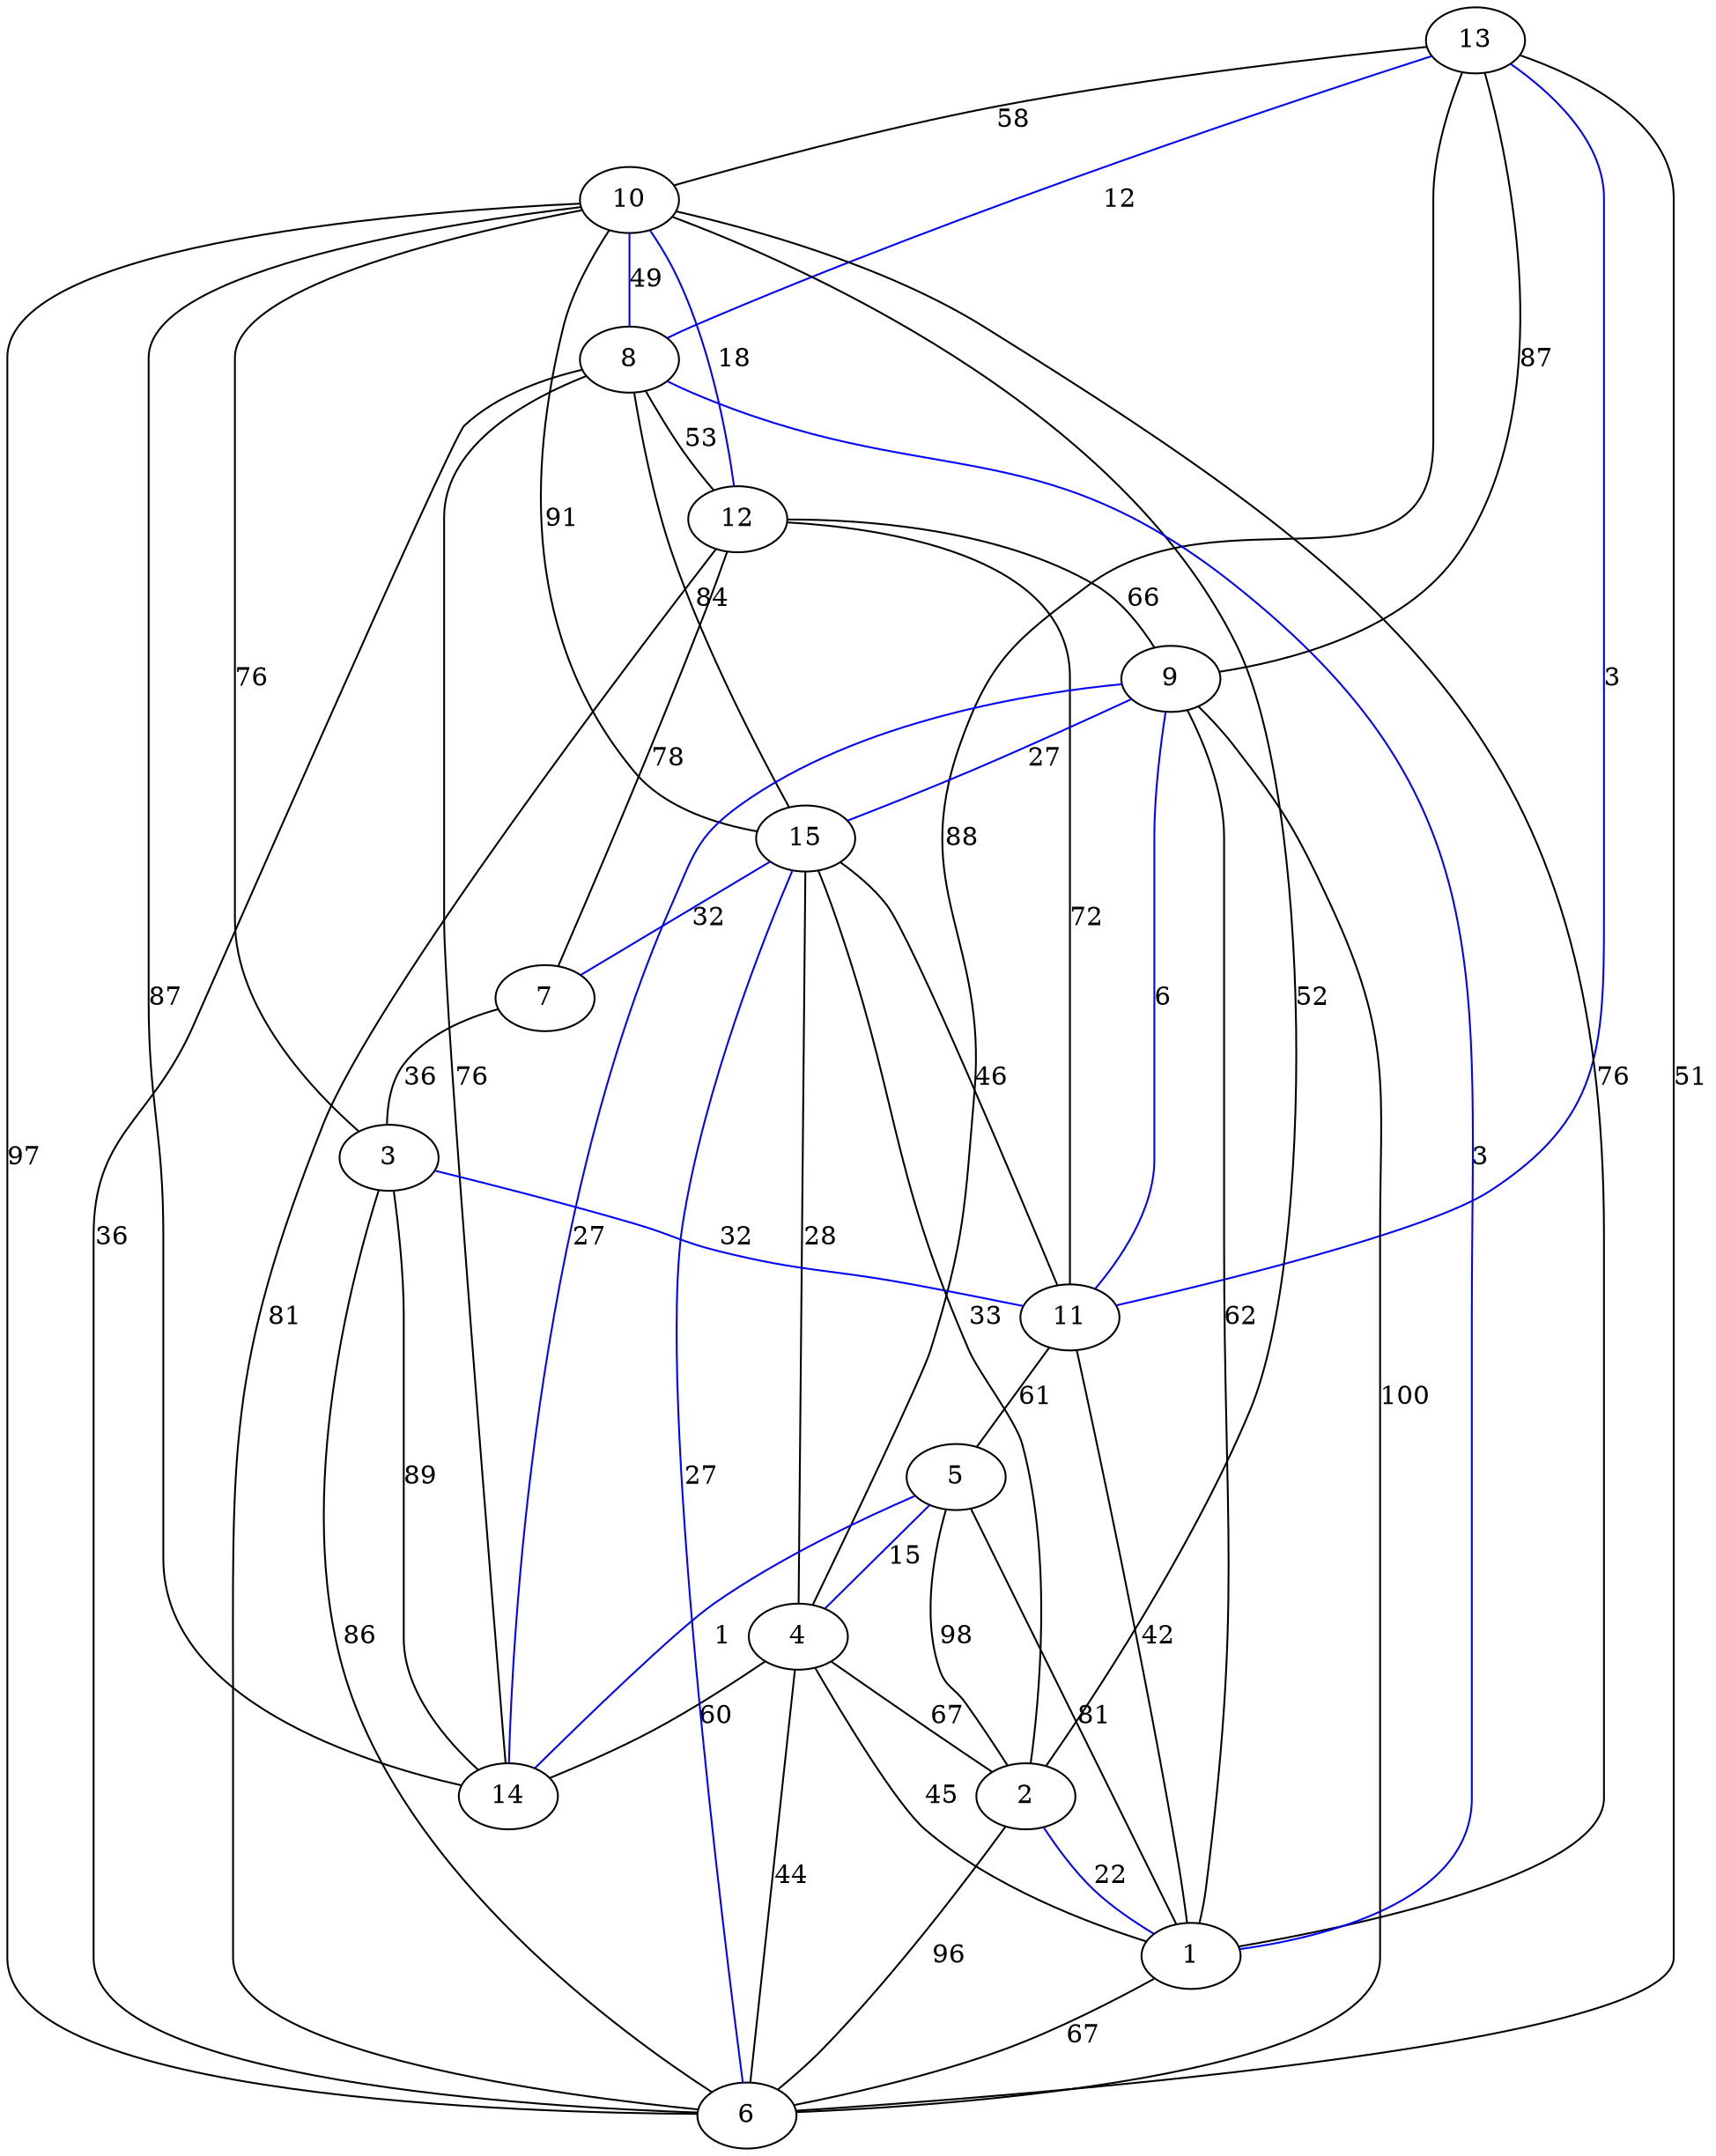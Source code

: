 graph{
	13 -- 10 [label="58" color=black]
	12 -- 7 [label="78" color=black]
	11 -- 12 [label="72" color=black]
	1 -- 4 [label="45" color=black]
	10 -- 8 [label="49" color=blue]
	6 -- 8 [label="36" color=black]
	5 -- 4 [label="15" color=blue]
	6 -- 12 [label="81" color=black]
	4 -- 14 [label="60" color=black]
	7 -- 3 [label="36" color=black]
	15 -- 10 [label="91" color=black]
	9 -- 1 [label="62" color=black]
	6 -- 9 [label="100" color=black]
	5 -- 2 [label="98" color=black]
	11 -- 15 [label="46" color=black]
	15 -- 6 [label="27" color=blue]
	15 -- 8 [label="84" color=black]
	1 -- 5 [label="81" color=black]
	9 -- 15 [label="27" color=blue]
	1 -- 10 [label="76" color=black]
	11 -- 5 [label="61" color=black]
	8 -- 12 [label="53" color=black]
	13 -- 6 [label="51" color=black]
	4 -- 15 [label="28" color=black]
	12 -- 10 [label="18" color=blue]
	6 -- 10 [label="97" color=black]
	3 -- 10 [label="76" color=black]
	14 -- 8 [label="76" color=black]
	3 -- 6 [label="86" color=black]
	9 -- 13 [label="87" color=black]
	2 -- 1 [label="22" color=blue]
	10 -- 14 [label="87" color=black]
	15 -- 7 [label="32" color=blue]
	4 -- 13 [label="88" color=black]
	1 -- 11 [label="42" color=black]
	12 -- 9 [label="66" color=black]
	2 -- 15 [label="33" color=black]
	2 -- 6 [label="96" color=black]
	1 -- 6 [label="67" color=black]
	9 -- 14 [label="27" color=blue]
	14 -- 5 [label="1" color=blue]
	4 -- 6 [label="44" color=black]
	14 -- 3 [label="89" color=black]
	13 -- 8 [label="12" color=blue]
	8 -- 1 [label="3" color=blue]
	9 -- 11 [label="6" color=blue]
	4 -- 2 [label="67" color=black]
	13 -- 11 [label="3" color=blue]
	10 -- 2 [label="52" color=black]
	3 -- 11 [label="32" color=blue]
}
